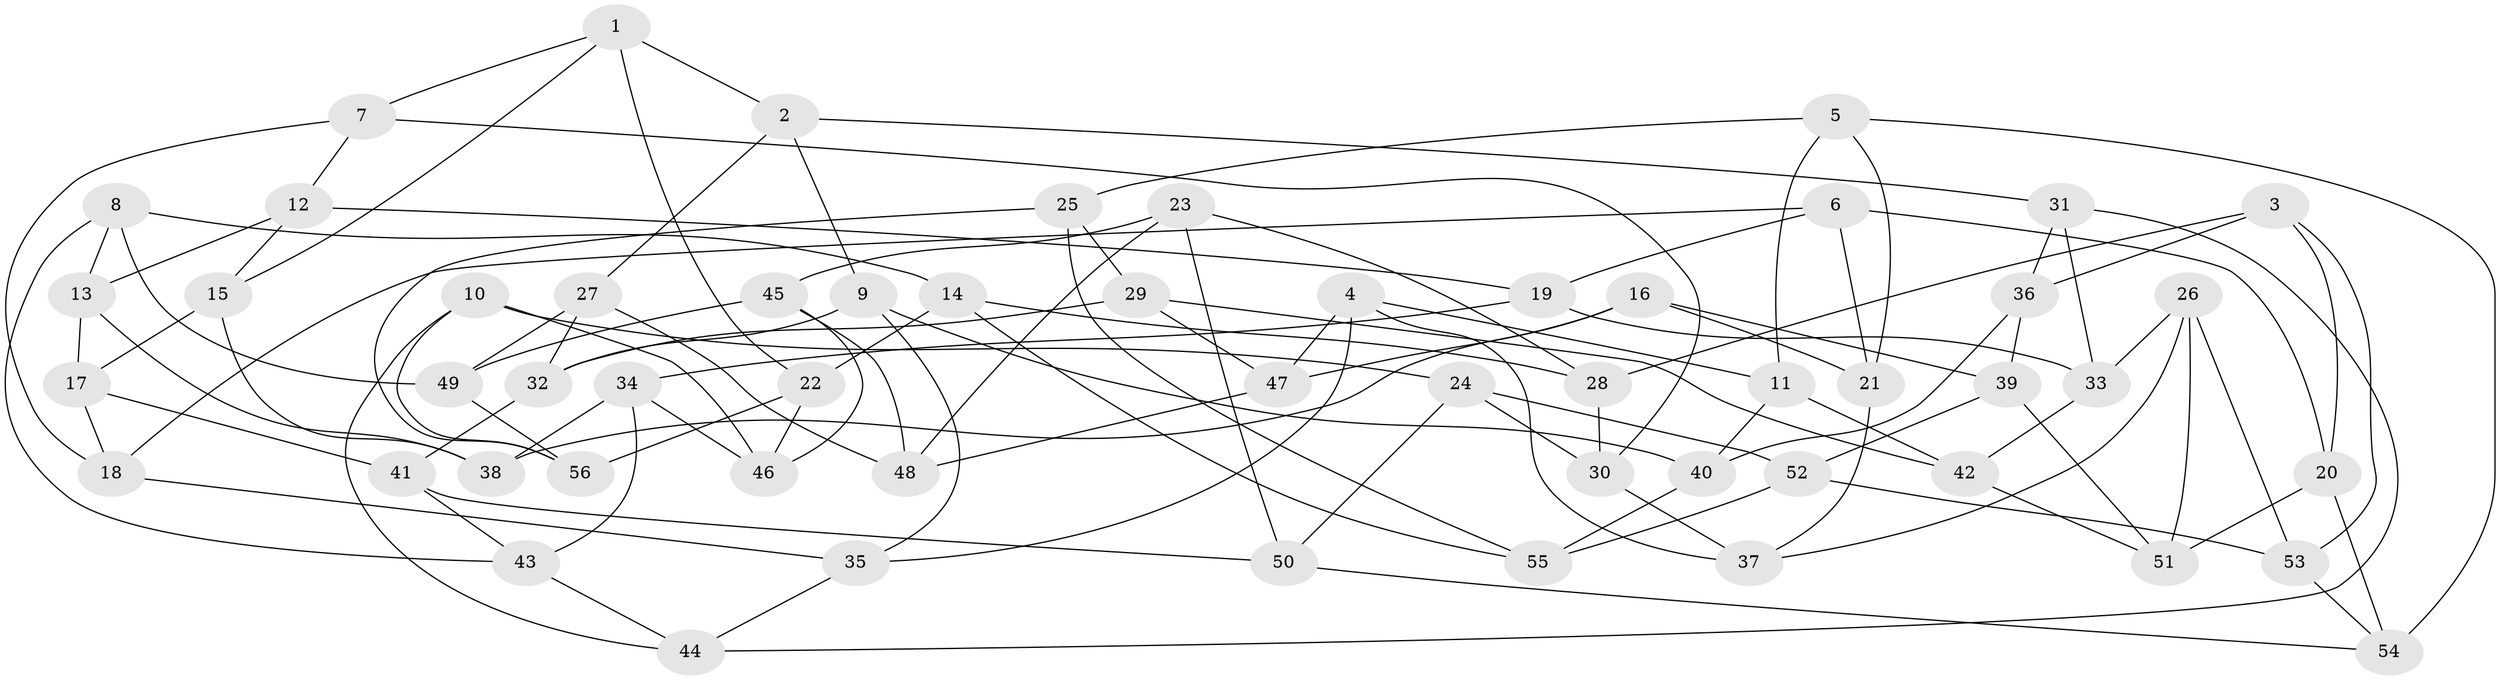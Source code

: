 // Generated by graph-tools (version 1.1) at 2025/26/03/09/25 03:26:51]
// undirected, 56 vertices, 112 edges
graph export_dot {
graph [start="1"]
  node [color=gray90,style=filled];
  1;
  2;
  3;
  4;
  5;
  6;
  7;
  8;
  9;
  10;
  11;
  12;
  13;
  14;
  15;
  16;
  17;
  18;
  19;
  20;
  21;
  22;
  23;
  24;
  25;
  26;
  27;
  28;
  29;
  30;
  31;
  32;
  33;
  34;
  35;
  36;
  37;
  38;
  39;
  40;
  41;
  42;
  43;
  44;
  45;
  46;
  47;
  48;
  49;
  50;
  51;
  52;
  53;
  54;
  55;
  56;
  1 -- 2;
  1 -- 7;
  1 -- 15;
  1 -- 22;
  2 -- 31;
  2 -- 27;
  2 -- 9;
  3 -- 28;
  3 -- 36;
  3 -- 53;
  3 -- 20;
  4 -- 35;
  4 -- 11;
  4 -- 47;
  4 -- 37;
  5 -- 54;
  5 -- 21;
  5 -- 25;
  5 -- 11;
  6 -- 20;
  6 -- 18;
  6 -- 19;
  6 -- 21;
  7 -- 30;
  7 -- 18;
  7 -- 12;
  8 -- 14;
  8 -- 13;
  8 -- 49;
  8 -- 43;
  9 -- 40;
  9 -- 32;
  9 -- 35;
  10 -- 44;
  10 -- 24;
  10 -- 46;
  10 -- 56;
  11 -- 42;
  11 -- 40;
  12 -- 15;
  12 -- 13;
  12 -- 19;
  13 -- 17;
  13 -- 38;
  14 -- 22;
  14 -- 55;
  14 -- 28;
  15 -- 17;
  15 -- 38;
  16 -- 38;
  16 -- 21;
  16 -- 47;
  16 -- 39;
  17 -- 41;
  17 -- 18;
  18 -- 35;
  19 -- 34;
  19 -- 33;
  20 -- 54;
  20 -- 51;
  21 -- 37;
  22 -- 56;
  22 -- 46;
  23 -- 48;
  23 -- 28;
  23 -- 50;
  23 -- 45;
  24 -- 30;
  24 -- 50;
  24 -- 52;
  25 -- 55;
  25 -- 56;
  25 -- 29;
  26 -- 33;
  26 -- 51;
  26 -- 53;
  26 -- 37;
  27 -- 48;
  27 -- 49;
  27 -- 32;
  28 -- 30;
  29 -- 32;
  29 -- 42;
  29 -- 47;
  30 -- 37;
  31 -- 33;
  31 -- 36;
  31 -- 44;
  32 -- 41;
  33 -- 42;
  34 -- 43;
  34 -- 46;
  34 -- 38;
  35 -- 44;
  36 -- 40;
  36 -- 39;
  39 -- 52;
  39 -- 51;
  40 -- 55;
  41 -- 50;
  41 -- 43;
  42 -- 51;
  43 -- 44;
  45 -- 48;
  45 -- 49;
  45 -- 46;
  47 -- 48;
  49 -- 56;
  50 -- 54;
  52 -- 53;
  52 -- 55;
  53 -- 54;
}
